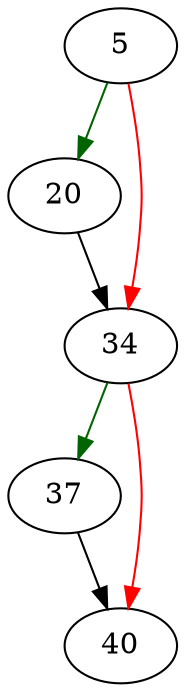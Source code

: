 strict digraph "vdbePmaReaderInit" {
	// Node definitions.
	5 [entry=true];
	20;
	34;
	37;
	40;

	// Edge definitions.
	5 -> 20 [
		color=darkgreen
		cond=true
	];
	5 -> 34 [
		color=red
		cond=false
	];
	20 -> 34;
	34 -> 37 [
		color=darkgreen
		cond=true
	];
	34 -> 40 [
		color=red
		cond=false
	];
	37 -> 40;
}